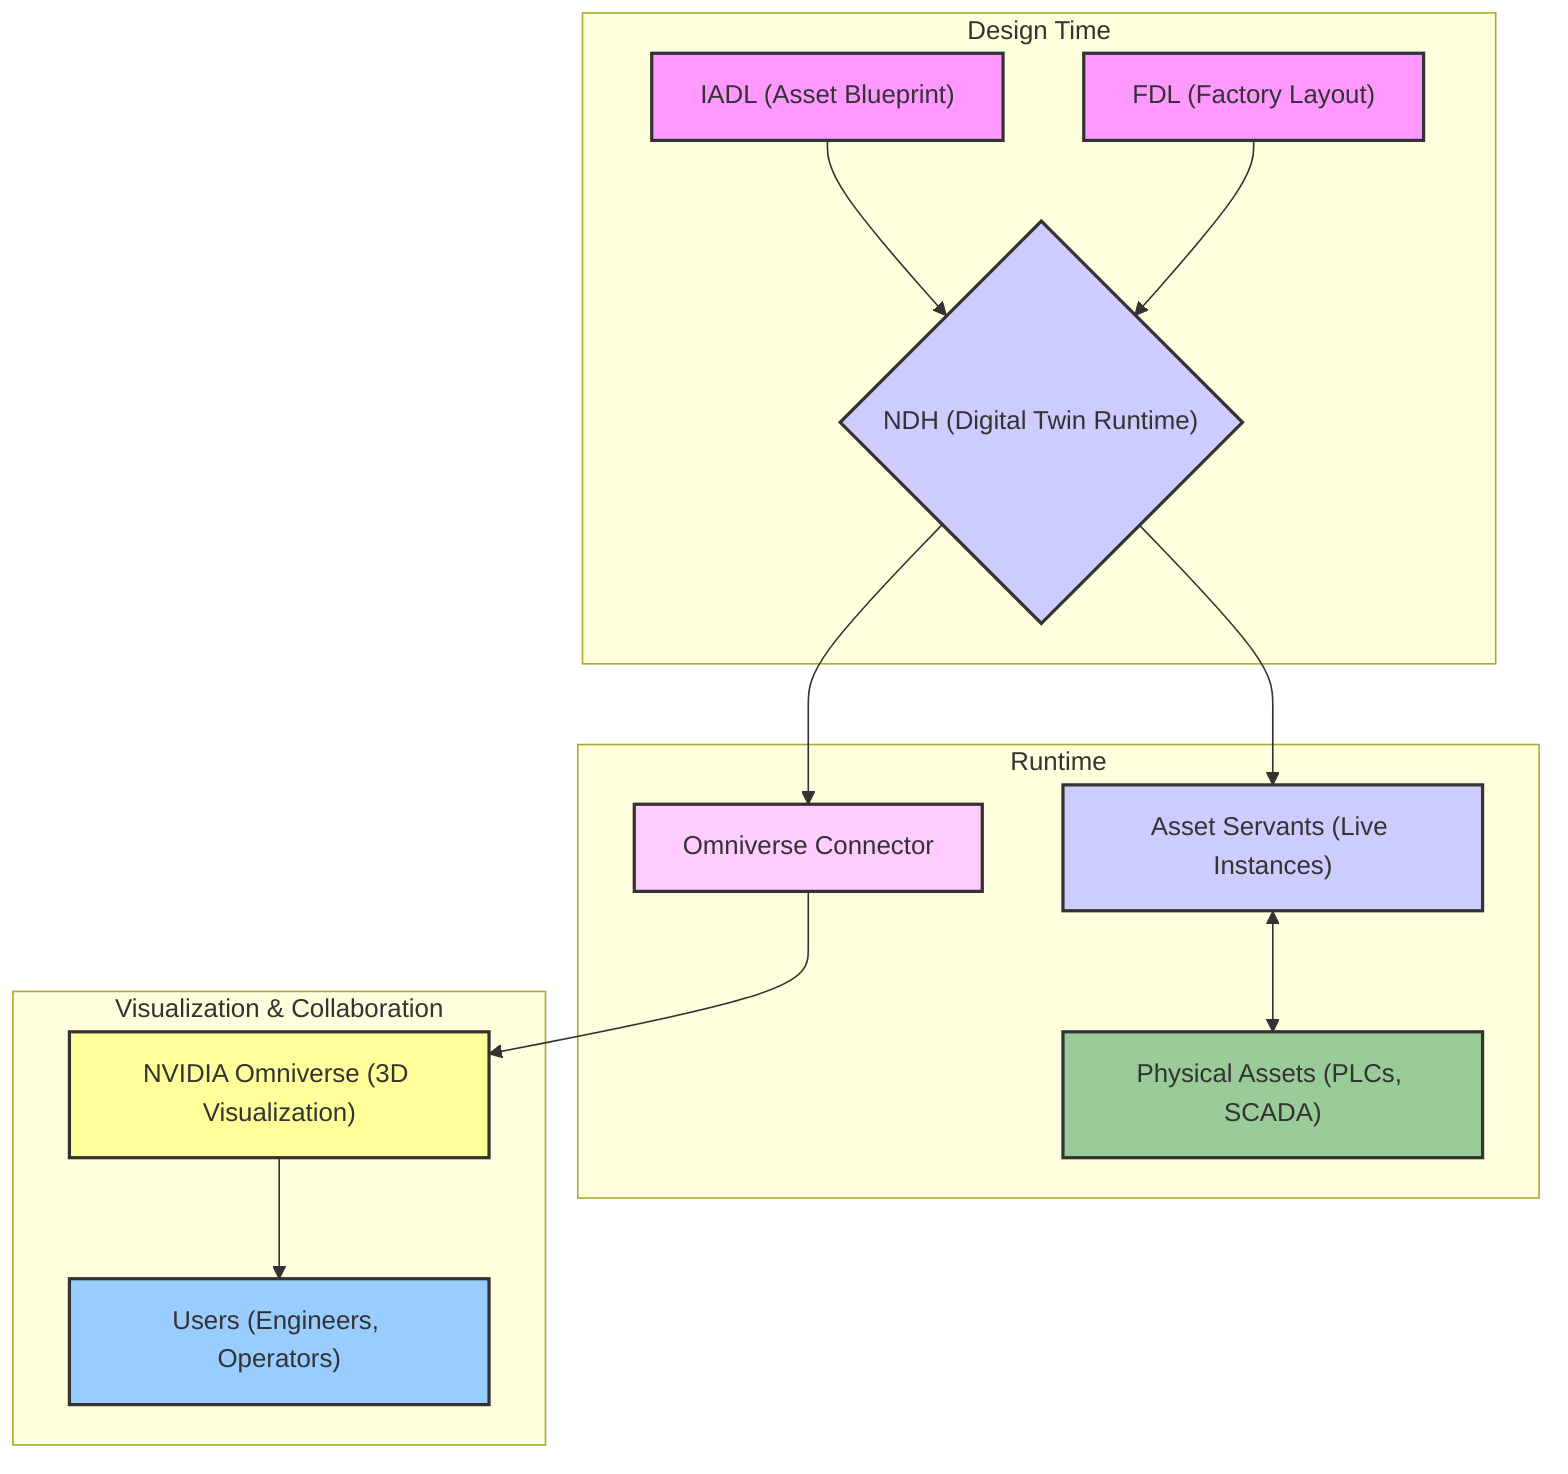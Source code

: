 graph TD
    subgraph "Design Time"
        A["IADL (Asset Blueprint)"] --> C;
        B["FDL (Factory Layout)"] --> C;
    end

    subgraph "Runtime"
        C{"NDH (Digital Twin Runtime)"} --> D["Asset Servants (Live Instances)"];
        D <--> E["Physical Assets (PLCs, SCADA)"];
        C --> F["Omniverse Connector"];
    end

    subgraph "Visualization & Collaboration"
        F --> G["NVIDIA Omniverse (3D Visualization)"];
        G --> H["Users (Engineers, Operators)"];
    end

    style A fill:#f9f,stroke:#333,stroke-width:2px
    style B fill:#f9f,stroke:#333,stroke-width:2px
    style C fill:#ccf,stroke:#333,stroke-width:2px
    style D fill:#ccf,stroke:#333,stroke-width:2px
    style E fill:#9c9,stroke:#333,stroke-width:2px
    style F fill:#fcf,stroke:#333,stroke-width:2px
    style G fill:#ff9,stroke:#333,stroke-width:2px
    style H fill:#9cf,stroke:#333,stroke-width:2px